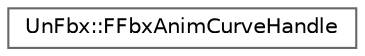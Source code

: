 digraph "Graphical Class Hierarchy"
{
 // INTERACTIVE_SVG=YES
 // LATEX_PDF_SIZE
  bgcolor="transparent";
  edge [fontname=Helvetica,fontsize=10,labelfontname=Helvetica,labelfontsize=10];
  node [fontname=Helvetica,fontsize=10,shape=box,height=0.2,width=0.4];
  rankdir="LR";
  Node0 [id="Node000000",label="UnFbx::FFbxAnimCurveHandle",height=0.2,width=0.4,color="grey40", fillcolor="white", style="filled",URL="$d8/d32/classUnFbx_1_1FFbxAnimCurveHandle.html",tooltip=" "];
}

